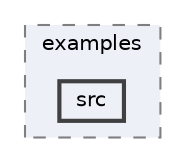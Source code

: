digraph "src"
{
 // LATEX_PDF_SIZE
  bgcolor="transparent";
  edge [fontname=Helvetica,fontsize=10,labelfontname=Helvetica,labelfontsize=10];
  node [fontname=Helvetica,fontsize=10,shape=box,height=0.2,width=0.4];
  compound=true
  subgraph clusterdir_00567eee8dda9519c00268c45a031ae4 {
    graph [ bgcolor="#edf0f7", pencolor="grey50", label="examples", fontname=Helvetica,fontsize=10 style="filled,dashed", URL="dir_00567eee8dda9519c00268c45a031ae4.html",tooltip=""]
  dir_91d289d24913d70b9b08edaa89fbefc6 [label="src", fillcolor="#edf0f7", color="grey25", style="filled,bold", URL="dir_91d289d24913d70b9b08edaa89fbefc6.html",tooltip=""];
  }
}
